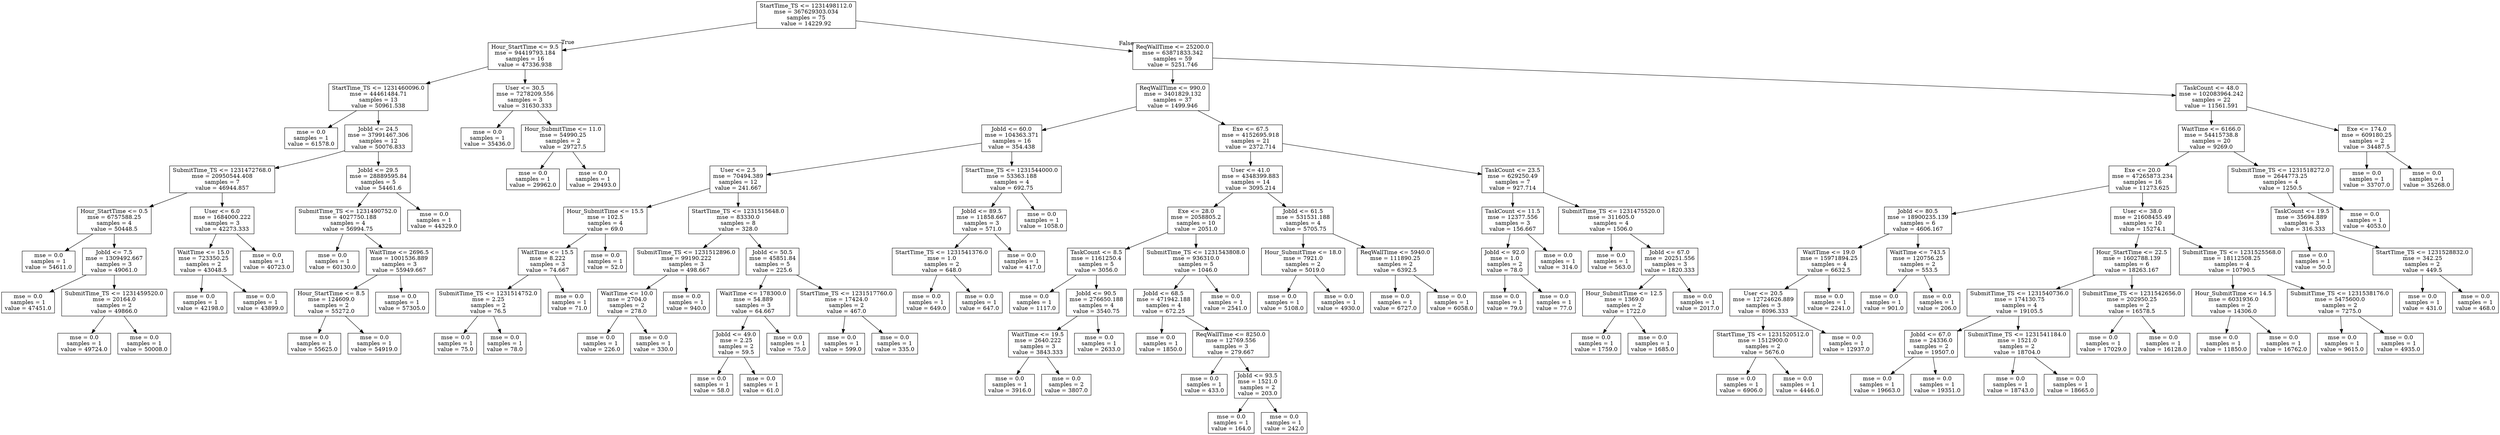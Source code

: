 digraph Tree {
node [shape=box] ;
0 [label="StartTime_TS <= 1231498112.0\nmse = 367629303.034\nsamples = 75\nvalue = 14229.92"] ;
1 [label="Hour_StartTime <= 9.5\nmse = 94419793.184\nsamples = 16\nvalue = 47336.938"] ;
0 -> 1 [labeldistance=2.5, labelangle=45, headlabel="True"] ;
2 [label="StartTime_TS <= 1231460096.0\nmse = 44461484.71\nsamples = 13\nvalue = 50961.538"] ;
1 -> 2 ;
3 [label="mse = 0.0\nsamples = 1\nvalue = 61578.0"] ;
2 -> 3 ;
4 [label="JobId <= 24.5\nmse = 37991467.306\nsamples = 12\nvalue = 50076.833"] ;
2 -> 4 ;
5 [label="SubmitTime_TS <= 1231472768.0\nmse = 20950544.408\nsamples = 7\nvalue = 46944.857"] ;
4 -> 5 ;
6 [label="Hour_StartTime <= 0.5\nmse = 6757588.25\nsamples = 4\nvalue = 50448.5"] ;
5 -> 6 ;
7 [label="mse = 0.0\nsamples = 1\nvalue = 54611.0"] ;
6 -> 7 ;
8 [label="JobId <= 7.5\nmse = 1309492.667\nsamples = 3\nvalue = 49061.0"] ;
6 -> 8 ;
9 [label="mse = 0.0\nsamples = 1\nvalue = 47451.0"] ;
8 -> 9 ;
10 [label="SubmitTime_TS <= 1231459520.0\nmse = 20164.0\nsamples = 2\nvalue = 49866.0"] ;
8 -> 10 ;
11 [label="mse = 0.0\nsamples = 1\nvalue = 49724.0"] ;
10 -> 11 ;
12 [label="mse = 0.0\nsamples = 1\nvalue = 50008.0"] ;
10 -> 12 ;
13 [label="User <= 6.0\nmse = 1684000.222\nsamples = 3\nvalue = 42273.333"] ;
5 -> 13 ;
14 [label="WaitTime <= 15.0\nmse = 723350.25\nsamples = 2\nvalue = 43048.5"] ;
13 -> 14 ;
15 [label="mse = 0.0\nsamples = 1\nvalue = 42198.0"] ;
14 -> 15 ;
16 [label="mse = 0.0\nsamples = 1\nvalue = 43899.0"] ;
14 -> 16 ;
17 [label="mse = 0.0\nsamples = 1\nvalue = 40723.0"] ;
13 -> 17 ;
18 [label="JobId <= 29.5\nmse = 28889595.84\nsamples = 5\nvalue = 54461.6"] ;
4 -> 18 ;
19 [label="SubmitTime_TS <= 1231490752.0\nmse = 4027750.188\nsamples = 4\nvalue = 56994.75"] ;
18 -> 19 ;
20 [label="mse = 0.0\nsamples = 1\nvalue = 60130.0"] ;
19 -> 20 ;
21 [label="WaitTime <= 2696.5\nmse = 1001536.889\nsamples = 3\nvalue = 55949.667"] ;
19 -> 21 ;
22 [label="Hour_StartTime <= 8.5\nmse = 124609.0\nsamples = 2\nvalue = 55272.0"] ;
21 -> 22 ;
23 [label="mse = 0.0\nsamples = 1\nvalue = 55625.0"] ;
22 -> 23 ;
24 [label="mse = 0.0\nsamples = 1\nvalue = 54919.0"] ;
22 -> 24 ;
25 [label="mse = 0.0\nsamples = 1\nvalue = 57305.0"] ;
21 -> 25 ;
26 [label="mse = 0.0\nsamples = 1\nvalue = 44329.0"] ;
18 -> 26 ;
27 [label="User <= 30.5\nmse = 7278209.556\nsamples = 3\nvalue = 31630.333"] ;
1 -> 27 ;
28 [label="mse = 0.0\nsamples = 1\nvalue = 35436.0"] ;
27 -> 28 ;
29 [label="Hour_SubmitTime <= 11.0\nmse = 54990.25\nsamples = 2\nvalue = 29727.5"] ;
27 -> 29 ;
30 [label="mse = 0.0\nsamples = 1\nvalue = 29962.0"] ;
29 -> 30 ;
31 [label="mse = 0.0\nsamples = 1\nvalue = 29493.0"] ;
29 -> 31 ;
32 [label="ReqWallTime <= 25200.0\nmse = 63871833.342\nsamples = 59\nvalue = 5251.746"] ;
0 -> 32 [labeldistance=2.5, labelangle=-45, headlabel="False"] ;
33 [label="ReqWallTime <= 990.0\nmse = 3401829.132\nsamples = 37\nvalue = 1499.946"] ;
32 -> 33 ;
34 [label="JobId <= 60.0\nmse = 104363.371\nsamples = 16\nvalue = 354.438"] ;
33 -> 34 ;
35 [label="User <= 2.5\nmse = 70494.389\nsamples = 12\nvalue = 241.667"] ;
34 -> 35 ;
36 [label="Hour_SubmitTime <= 15.5\nmse = 102.5\nsamples = 4\nvalue = 69.0"] ;
35 -> 36 ;
37 [label="WaitTime <= 15.5\nmse = 8.222\nsamples = 3\nvalue = 74.667"] ;
36 -> 37 ;
38 [label="SubmitTime_TS <= 1231514752.0\nmse = 2.25\nsamples = 2\nvalue = 76.5"] ;
37 -> 38 ;
39 [label="mse = 0.0\nsamples = 1\nvalue = 75.0"] ;
38 -> 39 ;
40 [label="mse = 0.0\nsamples = 1\nvalue = 78.0"] ;
38 -> 40 ;
41 [label="mse = 0.0\nsamples = 1\nvalue = 71.0"] ;
37 -> 41 ;
42 [label="mse = 0.0\nsamples = 1\nvalue = 52.0"] ;
36 -> 42 ;
43 [label="StartTime_TS <= 1231515648.0\nmse = 83330.0\nsamples = 8\nvalue = 328.0"] ;
35 -> 43 ;
44 [label="SubmitTime_TS <= 1231512896.0\nmse = 99190.222\nsamples = 3\nvalue = 498.667"] ;
43 -> 44 ;
45 [label="WaitTime <= 10.0\nmse = 2704.0\nsamples = 2\nvalue = 278.0"] ;
44 -> 45 ;
46 [label="mse = 0.0\nsamples = 1\nvalue = 226.0"] ;
45 -> 46 ;
47 [label="mse = 0.0\nsamples = 1\nvalue = 330.0"] ;
45 -> 47 ;
48 [label="mse = 0.0\nsamples = 1\nvalue = 940.0"] ;
44 -> 48 ;
49 [label="JobId <= 50.5\nmse = 45851.84\nsamples = 5\nvalue = 225.6"] ;
43 -> 49 ;
50 [label="WaitTime <= 178300.0\nmse = 54.889\nsamples = 3\nvalue = 64.667"] ;
49 -> 50 ;
51 [label="JobId <= 49.0\nmse = 2.25\nsamples = 2\nvalue = 59.5"] ;
50 -> 51 ;
52 [label="mse = 0.0\nsamples = 1\nvalue = 58.0"] ;
51 -> 52 ;
53 [label="mse = 0.0\nsamples = 1\nvalue = 61.0"] ;
51 -> 53 ;
54 [label="mse = 0.0\nsamples = 1\nvalue = 75.0"] ;
50 -> 54 ;
55 [label="StartTime_TS <= 1231517760.0\nmse = 17424.0\nsamples = 2\nvalue = 467.0"] ;
49 -> 55 ;
56 [label="mse = 0.0\nsamples = 1\nvalue = 599.0"] ;
55 -> 56 ;
57 [label="mse = 0.0\nsamples = 1\nvalue = 335.0"] ;
55 -> 57 ;
58 [label="StartTime_TS <= 1231544000.0\nmse = 53363.188\nsamples = 4\nvalue = 692.75"] ;
34 -> 58 ;
59 [label="JobId <= 89.5\nmse = 11858.667\nsamples = 3\nvalue = 571.0"] ;
58 -> 59 ;
60 [label="StartTime_TS <= 1231541376.0\nmse = 1.0\nsamples = 2\nvalue = 648.0"] ;
59 -> 60 ;
61 [label="mse = 0.0\nsamples = 1\nvalue = 649.0"] ;
60 -> 61 ;
62 [label="mse = 0.0\nsamples = 1\nvalue = 647.0"] ;
60 -> 62 ;
63 [label="mse = 0.0\nsamples = 1\nvalue = 417.0"] ;
59 -> 63 ;
64 [label="mse = 0.0\nsamples = 1\nvalue = 1058.0"] ;
58 -> 64 ;
65 [label="Exe <= 67.5\nmse = 4152695.918\nsamples = 21\nvalue = 2372.714"] ;
33 -> 65 ;
66 [label="User <= 41.0\nmse = 4348399.883\nsamples = 14\nvalue = 3095.214"] ;
65 -> 66 ;
67 [label="Exe <= 28.0\nmse = 2058805.2\nsamples = 10\nvalue = 2051.0"] ;
66 -> 67 ;
68 [label="TaskCount <= 8.5\nmse = 1161250.4\nsamples = 5\nvalue = 3056.0"] ;
67 -> 68 ;
69 [label="mse = 0.0\nsamples = 1\nvalue = 1117.0"] ;
68 -> 69 ;
70 [label="JobId <= 90.5\nmse = 276650.188\nsamples = 4\nvalue = 3540.75"] ;
68 -> 70 ;
71 [label="WaitTime <= 19.5\nmse = 2640.222\nsamples = 3\nvalue = 3843.333"] ;
70 -> 71 ;
72 [label="mse = 0.0\nsamples = 1\nvalue = 3916.0"] ;
71 -> 72 ;
73 [label="mse = 0.0\nsamples = 2\nvalue = 3807.0"] ;
71 -> 73 ;
74 [label="mse = 0.0\nsamples = 1\nvalue = 2633.0"] ;
70 -> 74 ;
75 [label="SubmitTime_TS <= 1231543808.0\nmse = 936310.0\nsamples = 5\nvalue = 1046.0"] ;
67 -> 75 ;
76 [label="JobId <= 68.5\nmse = 471942.188\nsamples = 4\nvalue = 672.25"] ;
75 -> 76 ;
77 [label="mse = 0.0\nsamples = 1\nvalue = 1850.0"] ;
76 -> 77 ;
78 [label="ReqWallTime <= 8250.0\nmse = 12769.556\nsamples = 3\nvalue = 279.667"] ;
76 -> 78 ;
79 [label="mse = 0.0\nsamples = 1\nvalue = 433.0"] ;
78 -> 79 ;
80 [label="JobId <= 93.5\nmse = 1521.0\nsamples = 2\nvalue = 203.0"] ;
78 -> 80 ;
81 [label="mse = 0.0\nsamples = 1\nvalue = 164.0"] ;
80 -> 81 ;
82 [label="mse = 0.0\nsamples = 1\nvalue = 242.0"] ;
80 -> 82 ;
83 [label="mse = 0.0\nsamples = 1\nvalue = 2541.0"] ;
75 -> 83 ;
84 [label="JobId <= 61.5\nmse = 531531.188\nsamples = 4\nvalue = 5705.75"] ;
66 -> 84 ;
85 [label="Hour_SubmitTime <= 18.0\nmse = 7921.0\nsamples = 2\nvalue = 5019.0"] ;
84 -> 85 ;
86 [label="mse = 0.0\nsamples = 1\nvalue = 5108.0"] ;
85 -> 86 ;
87 [label="mse = 0.0\nsamples = 1\nvalue = 4930.0"] ;
85 -> 87 ;
88 [label="ReqWallTime <= 5940.0\nmse = 111890.25\nsamples = 2\nvalue = 6392.5"] ;
84 -> 88 ;
89 [label="mse = 0.0\nsamples = 1\nvalue = 6727.0"] ;
88 -> 89 ;
90 [label="mse = 0.0\nsamples = 1\nvalue = 6058.0"] ;
88 -> 90 ;
91 [label="TaskCount <= 23.5\nmse = 629250.49\nsamples = 7\nvalue = 927.714"] ;
65 -> 91 ;
92 [label="TaskCount <= 11.5\nmse = 12377.556\nsamples = 3\nvalue = 156.667"] ;
91 -> 92 ;
93 [label="JobId <= 92.0\nmse = 1.0\nsamples = 2\nvalue = 78.0"] ;
92 -> 93 ;
94 [label="mse = 0.0\nsamples = 1\nvalue = 79.0"] ;
93 -> 94 ;
95 [label="mse = 0.0\nsamples = 1\nvalue = 77.0"] ;
93 -> 95 ;
96 [label="mse = 0.0\nsamples = 1\nvalue = 314.0"] ;
92 -> 96 ;
97 [label="SubmitTime_TS <= 1231475520.0\nmse = 311605.0\nsamples = 4\nvalue = 1506.0"] ;
91 -> 97 ;
98 [label="mse = 0.0\nsamples = 1\nvalue = 563.0"] ;
97 -> 98 ;
99 [label="JobId <= 67.0\nmse = 20251.556\nsamples = 3\nvalue = 1820.333"] ;
97 -> 99 ;
100 [label="Hour_SubmitTime <= 12.5\nmse = 1369.0\nsamples = 2\nvalue = 1722.0"] ;
99 -> 100 ;
101 [label="mse = 0.0\nsamples = 1\nvalue = 1759.0"] ;
100 -> 101 ;
102 [label="mse = 0.0\nsamples = 1\nvalue = 1685.0"] ;
100 -> 102 ;
103 [label="mse = 0.0\nsamples = 1\nvalue = 2017.0"] ;
99 -> 103 ;
104 [label="TaskCount <= 48.0\nmse = 102083964.242\nsamples = 22\nvalue = 11561.591"] ;
32 -> 104 ;
105 [label="WaitTime <= 6166.0\nmse = 54415738.8\nsamples = 20\nvalue = 9269.0"] ;
104 -> 105 ;
106 [label="Exe <= 20.0\nmse = 47265873.234\nsamples = 16\nvalue = 11273.625"] ;
105 -> 106 ;
107 [label="JobId <= 80.5\nmse = 18900235.139\nsamples = 6\nvalue = 4606.167"] ;
106 -> 107 ;
108 [label="WaitTime <= 19.0\nmse = 15971894.25\nsamples = 4\nvalue = 6632.5"] ;
107 -> 108 ;
109 [label="User <= 20.5\nmse = 12724626.889\nsamples = 3\nvalue = 8096.333"] ;
108 -> 109 ;
110 [label="StartTime_TS <= 1231520512.0\nmse = 1512900.0\nsamples = 2\nvalue = 5676.0"] ;
109 -> 110 ;
111 [label="mse = 0.0\nsamples = 1\nvalue = 6906.0"] ;
110 -> 111 ;
112 [label="mse = 0.0\nsamples = 1\nvalue = 4446.0"] ;
110 -> 112 ;
113 [label="mse = 0.0\nsamples = 1\nvalue = 12937.0"] ;
109 -> 113 ;
114 [label="mse = 0.0\nsamples = 1\nvalue = 2241.0"] ;
108 -> 114 ;
115 [label="WaitTime <= 743.5\nmse = 120756.25\nsamples = 2\nvalue = 553.5"] ;
107 -> 115 ;
116 [label="mse = 0.0\nsamples = 1\nvalue = 901.0"] ;
115 -> 116 ;
117 [label="mse = 0.0\nsamples = 1\nvalue = 206.0"] ;
115 -> 117 ;
118 [label="User <= 38.0\nmse = 21608455.49\nsamples = 10\nvalue = 15274.1"] ;
106 -> 118 ;
119 [label="Hour_StartTime <= 22.5\nmse = 1602788.139\nsamples = 6\nvalue = 18263.167"] ;
118 -> 119 ;
120 [label="SubmitTime_TS <= 1231540736.0\nmse = 174130.75\nsamples = 4\nvalue = 19105.5"] ;
119 -> 120 ;
121 [label="JobId <= 67.0\nmse = 24336.0\nsamples = 2\nvalue = 19507.0"] ;
120 -> 121 ;
122 [label="mse = 0.0\nsamples = 1\nvalue = 19663.0"] ;
121 -> 122 ;
123 [label="mse = 0.0\nsamples = 1\nvalue = 19351.0"] ;
121 -> 123 ;
124 [label="SubmitTime_TS <= 1231541184.0\nmse = 1521.0\nsamples = 2\nvalue = 18704.0"] ;
120 -> 124 ;
125 [label="mse = 0.0\nsamples = 1\nvalue = 18743.0"] ;
124 -> 125 ;
126 [label="mse = 0.0\nsamples = 1\nvalue = 18665.0"] ;
124 -> 126 ;
127 [label="SubmitTime_TS <= 1231542656.0\nmse = 202950.25\nsamples = 2\nvalue = 16578.5"] ;
119 -> 127 ;
128 [label="mse = 0.0\nsamples = 1\nvalue = 17029.0"] ;
127 -> 128 ;
129 [label="mse = 0.0\nsamples = 1\nvalue = 16128.0"] ;
127 -> 129 ;
130 [label="SubmitTime_TS <= 1231525568.0\nmse = 18112508.25\nsamples = 4\nvalue = 10790.5"] ;
118 -> 130 ;
131 [label="Hour_SubmitTime <= 14.5\nmse = 6031936.0\nsamples = 2\nvalue = 14306.0"] ;
130 -> 131 ;
132 [label="mse = 0.0\nsamples = 1\nvalue = 11850.0"] ;
131 -> 132 ;
133 [label="mse = 0.0\nsamples = 1\nvalue = 16762.0"] ;
131 -> 133 ;
134 [label="SubmitTime_TS <= 1231538176.0\nmse = 5475600.0\nsamples = 2\nvalue = 7275.0"] ;
130 -> 134 ;
135 [label="mse = 0.0\nsamples = 1\nvalue = 9615.0"] ;
134 -> 135 ;
136 [label="mse = 0.0\nsamples = 1\nvalue = 4935.0"] ;
134 -> 136 ;
137 [label="SubmitTime_TS <= 1231518272.0\nmse = 2644773.25\nsamples = 4\nvalue = 1250.5"] ;
105 -> 137 ;
138 [label="TaskCount <= 19.5\nmse = 35694.889\nsamples = 3\nvalue = 316.333"] ;
137 -> 138 ;
139 [label="mse = 0.0\nsamples = 1\nvalue = 50.0"] ;
138 -> 139 ;
140 [label="StartTime_TS <= 1231528832.0\nmse = 342.25\nsamples = 2\nvalue = 449.5"] ;
138 -> 140 ;
141 [label="mse = 0.0\nsamples = 1\nvalue = 431.0"] ;
140 -> 141 ;
142 [label="mse = 0.0\nsamples = 1\nvalue = 468.0"] ;
140 -> 142 ;
143 [label="mse = 0.0\nsamples = 1\nvalue = 4053.0"] ;
137 -> 143 ;
144 [label="Exe <= 174.0\nmse = 609180.25\nsamples = 2\nvalue = 34487.5"] ;
104 -> 144 ;
145 [label="mse = 0.0\nsamples = 1\nvalue = 33707.0"] ;
144 -> 145 ;
146 [label="mse = 0.0\nsamples = 1\nvalue = 35268.0"] ;
144 -> 146 ;
}